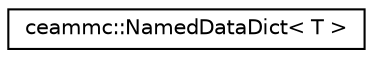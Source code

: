 digraph "Graphical Class Hierarchy"
{
  edge [fontname="Helvetica",fontsize="10",labelfontname="Helvetica",labelfontsize="10"];
  node [fontname="Helvetica",fontsize="10",shape=record];
  rankdir="LR";
  Node1 [label="ceammc::NamedDataDict\< T \>",height=0.2,width=0.4,color="black", fillcolor="white", style="filled",URL="$classceammc_1_1_named_data_dict.html"];
}

